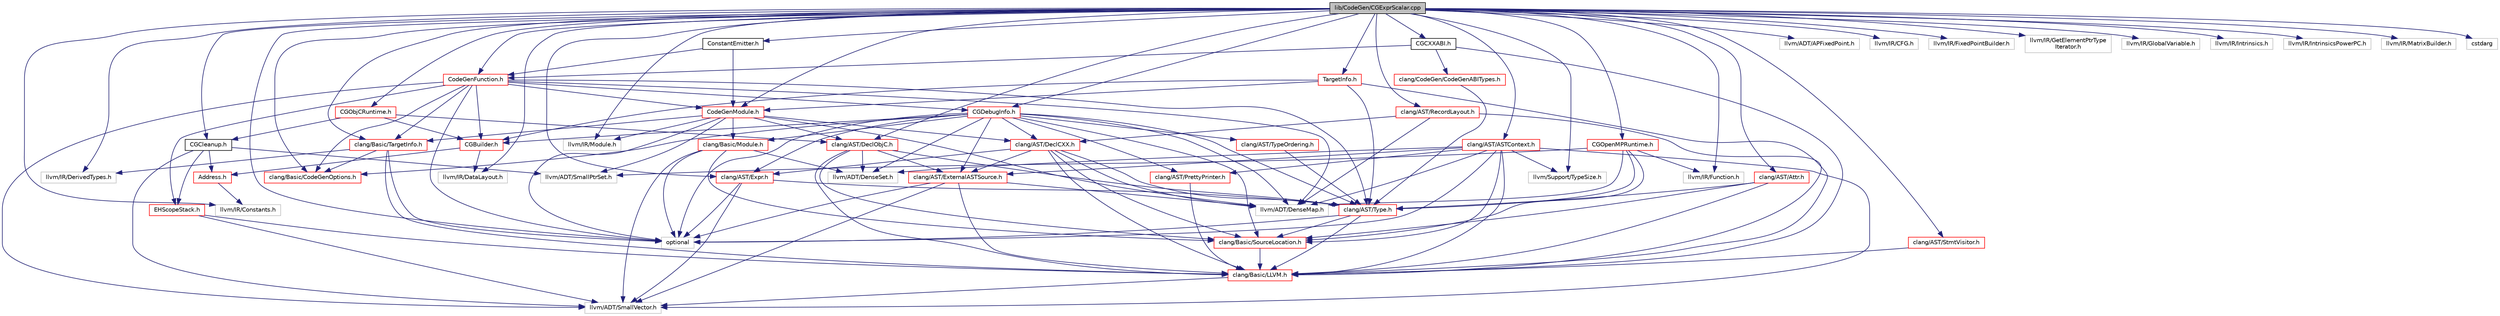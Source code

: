 digraph "lib/CodeGen/CGExprScalar.cpp"
{
 // LATEX_PDF_SIZE
  bgcolor="transparent";
  edge [fontname="Helvetica",fontsize="10",labelfontname="Helvetica",labelfontsize="10"];
  node [fontname="Helvetica",fontsize="10",shape=record];
  Node1 [label="lib/CodeGen/CGExprScalar.cpp",height=0.2,width=0.4,color="black", fillcolor="grey75", style="filled", fontcolor="black",tooltip=" "];
  Node1 -> Node2 [color="midnightblue",fontsize="10",style="solid",fontname="Helvetica"];
  Node2 [label="CGCXXABI.h",height=0.2,width=0.4,color="black",URL="$CGCXXABI_8h.html",tooltip=" "];
  Node2 -> Node3 [color="midnightblue",fontsize="10",style="solid",fontname="Helvetica"];
  Node3 [label="CodeGenFunction.h",height=0.2,width=0.4,color="red",URL="$CodeGenFunction_8h.html",tooltip=" "];
  Node3 -> Node4 [color="midnightblue",fontsize="10",style="solid",fontname="Helvetica"];
  Node4 [label="CGBuilder.h",height=0.2,width=0.4,color="red",URL="$CGBuilder_8h.html",tooltip=" "];
  Node4 -> Node5 [color="midnightblue",fontsize="10",style="solid",fontname="Helvetica"];
  Node5 [label="Address.h",height=0.2,width=0.4,color="red",URL="$Address_8h.html",tooltip=" "];
  Node5 -> Node12 [color="midnightblue",fontsize="10",style="solid",fontname="Helvetica"];
  Node12 [label="llvm/IR/Constants.h",height=0.2,width=0.4,color="grey75",tooltip=" "];
  Node4 -> Node17 [color="midnightblue",fontsize="10",style="solid",fontname="Helvetica"];
  Node17 [label="llvm/IR/DataLayout.h",height=0.2,width=0.4,color="grey75",tooltip=" "];
  Node3 -> Node20 [color="midnightblue",fontsize="10",style="solid",fontname="Helvetica"];
  Node20 [label="CGDebugInfo.h",height=0.2,width=0.4,color="red",URL="$CGDebugInfo_8h.html",tooltip=" "];
  Node20 -> Node4 [color="midnightblue",fontsize="10",style="solid",fontname="Helvetica"];
  Node20 -> Node21 [color="midnightblue",fontsize="10",style="solid",fontname="Helvetica"];
  Node21 [label="clang/AST/DeclCXX.h",height=0.2,width=0.4,color="red",URL="$DeclCXX_8h.html",tooltip=" "];
  Node21 -> Node113 [color="midnightblue",fontsize="10",style="solid",fontname="Helvetica"];
  Node113 [label="clang/AST/Expr.h",height=0.2,width=0.4,color="red",URL="$Expr_8h.html",tooltip=" "];
  Node113 -> Node58 [color="midnightblue",fontsize="10",style="solid",fontname="Helvetica"];
  Node58 [label="clang/AST/Type.h",height=0.2,width=0.4,color="red",URL="$Type_8h.html",tooltip=" "];
  Node58 -> Node39 [color="midnightblue",fontsize="10",style="solid",fontname="Helvetica"];
  Node39 [label="clang/Basic/LLVM.h",height=0.2,width=0.4,color="red",URL="$LLVM_8h.html",tooltip=" "];
  Node39 -> Node41 [color="midnightblue",fontsize="10",style="solid",fontname="Helvetica"];
  Node41 [label="llvm/ADT/SmallVector.h",height=0.2,width=0.4,color="grey75",tooltip=" "];
  Node58 -> Node72 [color="midnightblue",fontsize="10",style="solid",fontname="Helvetica"];
  Node72 [label="clang/Basic/SourceLocation.h",height=0.2,width=0.4,color="red",URL="$SourceLocation_8h.html",tooltip=" "];
  Node72 -> Node39 [color="midnightblue",fontsize="10",style="solid",fontname="Helvetica"];
  Node58 -> Node66 [color="midnightblue",fontsize="10",style="solid",fontname="Helvetica"];
  Node66 [label="optional",height=0.2,width=0.4,color="grey75",tooltip=" "];
  Node113 -> Node41 [color="midnightblue",fontsize="10",style="solid",fontname="Helvetica"];
  Node113 -> Node66 [color="midnightblue",fontsize="10",style="solid",fontname="Helvetica"];
  Node21 -> Node110 [color="midnightblue",fontsize="10",style="solid",fontname="Helvetica"];
  Node110 [label="clang/AST/ExternalASTSource.h",height=0.2,width=0.4,color="red",URL="$ExternalASTSource_8h.html",tooltip=" "];
  Node110 -> Node39 [color="midnightblue",fontsize="10",style="solid",fontname="Helvetica"];
  Node110 -> Node73 [color="midnightblue",fontsize="10",style="solid",fontname="Helvetica"];
  Node73 [label="llvm/ADT/DenseMap.h",height=0.2,width=0.4,color="grey75",tooltip=" "];
  Node110 -> Node41 [color="midnightblue",fontsize="10",style="solid",fontname="Helvetica"];
  Node110 -> Node66 [color="midnightblue",fontsize="10",style="solid",fontname="Helvetica"];
  Node21 -> Node58 [color="midnightblue",fontsize="10",style="solid",fontname="Helvetica"];
  Node21 -> Node39 [color="midnightblue",fontsize="10",style="solid",fontname="Helvetica"];
  Node21 -> Node72 [color="midnightblue",fontsize="10",style="solid",fontname="Helvetica"];
  Node21 -> Node73 [color="midnightblue",fontsize="10",style="solid",fontname="Helvetica"];
  Node20 -> Node113 [color="midnightblue",fontsize="10",style="solid",fontname="Helvetica"];
  Node20 -> Node110 [color="midnightblue",fontsize="10",style="solid",fontname="Helvetica"];
  Node20 -> Node150 [color="midnightblue",fontsize="10",style="solid",fontname="Helvetica"];
  Node150 [label="clang/AST/PrettyPrinter.h",height=0.2,width=0.4,color="red",URL="$PrettyPrinter_8h.html",tooltip=" "];
  Node150 -> Node39 [color="midnightblue",fontsize="10",style="solid",fontname="Helvetica"];
  Node20 -> Node58 [color="midnightblue",fontsize="10",style="solid",fontname="Helvetica"];
  Node20 -> Node151 [color="midnightblue",fontsize="10",style="solid",fontname="Helvetica"];
  Node151 [label="clang/AST/TypeOrdering.h",height=0.2,width=0.4,color="red",URL="$TypeOrdering_8h.html",tooltip=" "];
  Node151 -> Node58 [color="midnightblue",fontsize="10",style="solid",fontname="Helvetica"];
  Node20 -> Node154 [color="midnightblue",fontsize="10",style="solid",fontname="Helvetica"];
  Node154 [label="clang/Basic/CodeGenOptions.h",height=0.2,width=0.4,color="red",URL="$CodeGenOptions_8h.html",tooltip=" "];
  Node20 -> Node161 [color="midnightblue",fontsize="10",style="solid",fontname="Helvetica"];
  Node161 [label="clang/Basic/Module.h",height=0.2,width=0.4,color="red",URL="$Module_8h.html",tooltip=" "];
  Node161 -> Node72 [color="midnightblue",fontsize="10",style="solid",fontname="Helvetica"];
  Node161 -> Node169 [color="midnightblue",fontsize="10",style="solid",fontname="Helvetica"];
  Node169 [label="llvm/ADT/DenseSet.h",height=0.2,width=0.4,color="grey75",tooltip=" "];
  Node161 -> Node41 [color="midnightblue",fontsize="10",style="solid",fontname="Helvetica"];
  Node161 -> Node66 [color="midnightblue",fontsize="10",style="solid",fontname="Helvetica"];
  Node20 -> Node72 [color="midnightblue",fontsize="10",style="solid",fontname="Helvetica"];
  Node20 -> Node73 [color="midnightblue",fontsize="10",style="solid",fontname="Helvetica"];
  Node20 -> Node169 [color="midnightblue",fontsize="10",style="solid",fontname="Helvetica"];
  Node20 -> Node66 [color="midnightblue",fontsize="10",style="solid",fontname="Helvetica"];
  Node3 -> Node195 [color="midnightblue",fontsize="10",style="solid",fontname="Helvetica"];
  Node195 [label="CodeGenModule.h",height=0.2,width=0.4,color="red",URL="$CodeGenModule_8h.html",tooltip=" "];
  Node195 -> Node21 [color="midnightblue",fontsize="10",style="solid",fontname="Helvetica"];
  Node195 -> Node206 [color="midnightblue",fontsize="10",style="solid",fontname="Helvetica"];
  Node206 [label="clang/AST/DeclObjC.h",height=0.2,width=0.4,color="red",URL="$DeclObjC_8h.html",tooltip=" "];
  Node206 -> Node110 [color="midnightblue",fontsize="10",style="solid",fontname="Helvetica"];
  Node206 -> Node58 [color="midnightblue",fontsize="10",style="solid",fontname="Helvetica"];
  Node206 -> Node39 [color="midnightblue",fontsize="10",style="solid",fontname="Helvetica"];
  Node206 -> Node72 [color="midnightblue",fontsize="10",style="solid",fontname="Helvetica"];
  Node206 -> Node169 [color="midnightblue",fontsize="10",style="solid",fontname="Helvetica"];
  Node195 -> Node161 [color="midnightblue",fontsize="10",style="solid",fontname="Helvetica"];
  Node195 -> Node232 [color="midnightblue",fontsize="10",style="solid",fontname="Helvetica"];
  Node232 [label="clang/Basic/TargetInfo.h",height=0.2,width=0.4,color="red",URL="$include_2clang_2Basic_2TargetInfo_8h.html",tooltip=" "];
  Node232 -> Node154 [color="midnightblue",fontsize="10",style="solid",fontname="Helvetica"];
  Node232 -> Node39 [color="midnightblue",fontsize="10",style="solid",fontname="Helvetica"];
  Node232 -> Node228 [color="midnightblue",fontsize="10",style="solid",fontname="Helvetica"];
  Node228 [label="llvm/IR/DerivedTypes.h",height=0.2,width=0.4,color="grey75",tooltip=" "];
  Node232 -> Node66 [color="midnightblue",fontsize="10",style="solid",fontname="Helvetica"];
  Node195 -> Node73 [color="midnightblue",fontsize="10",style="solid",fontname="Helvetica"];
  Node195 -> Node242 [color="midnightblue",fontsize="10",style="solid",fontname="Helvetica"];
  Node242 [label="llvm/ADT/SmallPtrSet.h",height=0.2,width=0.4,color="grey75",tooltip=" "];
  Node195 -> Node229 [color="midnightblue",fontsize="10",style="solid",fontname="Helvetica"];
  Node229 [label="llvm/IR/Module.h",height=0.2,width=0.4,color="grey75",tooltip=" "];
  Node195 -> Node66 [color="midnightblue",fontsize="10",style="solid",fontname="Helvetica"];
  Node3 -> Node224 [color="midnightblue",fontsize="10",style="solid",fontname="Helvetica"];
  Node224 [label="EHScopeStack.h",height=0.2,width=0.4,color="red",URL="$EHScopeStack_8h.html",tooltip=" "];
  Node224 -> Node39 [color="midnightblue",fontsize="10",style="solid",fontname="Helvetica"];
  Node224 -> Node41 [color="midnightblue",fontsize="10",style="solid",fontname="Helvetica"];
  Node3 -> Node58 [color="midnightblue",fontsize="10",style="solid",fontname="Helvetica"];
  Node3 -> Node154 [color="midnightblue",fontsize="10",style="solid",fontname="Helvetica"];
  Node3 -> Node232 [color="midnightblue",fontsize="10",style="solid",fontname="Helvetica"];
  Node3 -> Node73 [color="midnightblue",fontsize="10",style="solid",fontname="Helvetica"];
  Node3 -> Node41 [color="midnightblue",fontsize="10",style="solid",fontname="Helvetica"];
  Node3 -> Node66 [color="midnightblue",fontsize="10",style="solid",fontname="Helvetica"];
  Node2 -> Node39 [color="midnightblue",fontsize="10",style="solid",fontname="Helvetica"];
  Node2 -> Node256 [color="midnightblue",fontsize="10",style="solid",fontname="Helvetica"];
  Node256 [label="clang/CodeGen/CodeGenABITypes.h",height=0.2,width=0.4,color="red",URL="$CodeGenABITypes_8h.html",tooltip=" "];
  Node256 -> Node58 [color="midnightblue",fontsize="10",style="solid",fontname="Helvetica"];
  Node1 -> Node257 [color="midnightblue",fontsize="10",style="solid",fontname="Helvetica"];
  Node257 [label="CGCleanup.h",height=0.2,width=0.4,color="black",URL="$CGCleanup_8h.html",tooltip=" "];
  Node257 -> Node224 [color="midnightblue",fontsize="10",style="solid",fontname="Helvetica"];
  Node257 -> Node5 [color="midnightblue",fontsize="10",style="solid",fontname="Helvetica"];
  Node257 -> Node242 [color="midnightblue",fontsize="10",style="solid",fontname="Helvetica"];
  Node257 -> Node41 [color="midnightblue",fontsize="10",style="solid",fontname="Helvetica"];
  Node1 -> Node20 [color="midnightblue",fontsize="10",style="solid",fontname="Helvetica"];
  Node1 -> Node258 [color="midnightblue",fontsize="10",style="solid",fontname="Helvetica"];
  Node258 [label="CGObjCRuntime.h",height=0.2,width=0.4,color="red",URL="$CGObjCRuntime_8h.html",tooltip=" "];
  Node258 -> Node4 [color="midnightblue",fontsize="10",style="solid",fontname="Helvetica"];
  Node258 -> Node257 [color="midnightblue",fontsize="10",style="solid",fontname="Helvetica"];
  Node258 -> Node206 [color="midnightblue",fontsize="10",style="solid",fontname="Helvetica"];
  Node1 -> Node260 [color="midnightblue",fontsize="10",style="solid",fontname="Helvetica"];
  Node260 [label="CGOpenMPRuntime.h",height=0.2,width=0.4,color="red",URL="$CGOpenMPRuntime_8h.html",tooltip=" "];
  Node260 -> Node58 [color="midnightblue",fontsize="10",style="solid",fontname="Helvetica"];
  Node260 -> Node72 [color="midnightblue",fontsize="10",style="solid",fontname="Helvetica"];
  Node260 -> Node73 [color="midnightblue",fontsize="10",style="solid",fontname="Helvetica"];
  Node260 -> Node242 [color="midnightblue",fontsize="10",style="solid",fontname="Helvetica"];
  Node260 -> Node261 [color="midnightblue",fontsize="10",style="solid",fontname="Helvetica"];
  Node261 [label="llvm/IR/Function.h",height=0.2,width=0.4,color="grey75",tooltip=" "];
  Node1 -> Node3 [color="midnightblue",fontsize="10",style="solid",fontname="Helvetica"];
  Node1 -> Node195 [color="midnightblue",fontsize="10",style="solid",fontname="Helvetica"];
  Node1 -> Node262 [color="midnightblue",fontsize="10",style="solid",fontname="Helvetica"];
  Node262 [label="ConstantEmitter.h",height=0.2,width=0.4,color="black",URL="$ConstantEmitter_8h.html",tooltip=" "];
  Node262 -> Node3 [color="midnightblue",fontsize="10",style="solid",fontname="Helvetica"];
  Node262 -> Node195 [color="midnightblue",fontsize="10",style="solid",fontname="Helvetica"];
  Node1 -> Node263 [color="midnightblue",fontsize="10",style="solid",fontname="Helvetica"];
  Node263 [label="TargetInfo.h",height=0.2,width=0.4,color="red",URL="$lib_2CodeGen_2TargetInfo_8h.html",tooltip=" "];
  Node263 -> Node4 [color="midnightblue",fontsize="10",style="solid",fontname="Helvetica"];
  Node263 -> Node195 [color="midnightblue",fontsize="10",style="solid",fontname="Helvetica"];
  Node263 -> Node58 [color="midnightblue",fontsize="10",style="solid",fontname="Helvetica"];
  Node263 -> Node39 [color="midnightblue",fontsize="10",style="solid",fontname="Helvetica"];
  Node1 -> Node180 [color="midnightblue",fontsize="10",style="solid",fontname="Helvetica"];
  Node180 [label="clang/AST/ASTContext.h",height=0.2,width=0.4,color="red",URL="$ASTContext_8h.html",tooltip=" "];
  Node180 -> Node110 [color="midnightblue",fontsize="10",style="solid",fontname="Helvetica"];
  Node180 -> Node150 [color="midnightblue",fontsize="10",style="solid",fontname="Helvetica"];
  Node180 -> Node39 [color="midnightblue",fontsize="10",style="solid",fontname="Helvetica"];
  Node180 -> Node72 [color="midnightblue",fontsize="10",style="solid",fontname="Helvetica"];
  Node180 -> Node73 [color="midnightblue",fontsize="10",style="solid",fontname="Helvetica"];
  Node180 -> Node169 [color="midnightblue",fontsize="10",style="solid",fontname="Helvetica"];
  Node180 -> Node41 [color="midnightblue",fontsize="10",style="solid",fontname="Helvetica"];
  Node180 -> Node191 [color="midnightblue",fontsize="10",style="solid",fontname="Helvetica"];
  Node191 [label="llvm/Support/TypeSize.h",height=0.2,width=0.4,color="grey75",tooltip=" "];
  Node180 -> Node66 [color="midnightblue",fontsize="10",style="solid",fontname="Helvetica"];
  Node1 -> Node199 [color="midnightblue",fontsize="10",style="solid",fontname="Helvetica"];
  Node199 [label="clang/AST/Attr.h",height=0.2,width=0.4,color="red",URL="$Attr_8h.html",tooltip=" "];
  Node199 -> Node58 [color="midnightblue",fontsize="10",style="solid",fontname="Helvetica"];
  Node199 -> Node39 [color="midnightblue",fontsize="10",style="solid",fontname="Helvetica"];
  Node199 -> Node72 [color="midnightblue",fontsize="10",style="solid",fontname="Helvetica"];
  Node1 -> Node206 [color="midnightblue",fontsize="10",style="solid",fontname="Helvetica"];
  Node1 -> Node113 [color="midnightblue",fontsize="10",style="solid",fontname="Helvetica"];
  Node1 -> Node219 [color="midnightblue",fontsize="10",style="solid",fontname="Helvetica"];
  Node219 [label="clang/AST/RecordLayout.h",height=0.2,width=0.4,color="red",URL="$RecordLayout_8h.html",tooltip=" "];
  Node219 -> Node21 [color="midnightblue",fontsize="10",style="solid",fontname="Helvetica"];
  Node219 -> Node39 [color="midnightblue",fontsize="10",style="solid",fontname="Helvetica"];
  Node219 -> Node73 [color="midnightblue",fontsize="10",style="solid",fontname="Helvetica"];
  Node1 -> Node264 [color="midnightblue",fontsize="10",style="solid",fontname="Helvetica"];
  Node264 [label="clang/AST/StmtVisitor.h",height=0.2,width=0.4,color="red",URL="$StmtVisitor_8h.html",tooltip=" "];
  Node264 -> Node39 [color="midnightblue",fontsize="10",style="solid",fontname="Helvetica"];
  Node1 -> Node154 [color="midnightblue",fontsize="10",style="solid",fontname="Helvetica"];
  Node1 -> Node232 [color="midnightblue",fontsize="10",style="solid",fontname="Helvetica"];
  Node1 -> Node47 [color="midnightblue",fontsize="10",style="solid",fontname="Helvetica"];
  Node47 [label="llvm/ADT/APFixedPoint.h",height=0.2,width=0.4,color="grey75",tooltip=" "];
  Node1 -> Node267 [color="midnightblue",fontsize="10",style="solid",fontname="Helvetica"];
  Node267 [label="llvm/IR/CFG.h",height=0.2,width=0.4,color="grey75",tooltip=" "];
  Node1 -> Node12 [color="midnightblue",fontsize="10",style="solid",fontname="Helvetica"];
  Node1 -> Node17 [color="midnightblue",fontsize="10",style="solid",fontname="Helvetica"];
  Node1 -> Node228 [color="midnightblue",fontsize="10",style="solid",fontname="Helvetica"];
  Node1 -> Node268 [color="midnightblue",fontsize="10",style="solid",fontname="Helvetica"];
  Node268 [label="llvm/IR/FixedPointBuilder.h",height=0.2,width=0.4,color="grey75",tooltip=" "];
  Node1 -> Node261 [color="midnightblue",fontsize="10",style="solid",fontname="Helvetica"];
  Node1 -> Node269 [color="midnightblue",fontsize="10",style="solid",fontname="Helvetica"];
  Node269 [label="llvm/IR/GetElementPtrType\lIterator.h",height=0.2,width=0.4,color="grey75",tooltip=" "];
  Node1 -> Node221 [color="midnightblue",fontsize="10",style="solid",fontname="Helvetica"];
  Node221 [label="llvm/IR/GlobalVariable.h",height=0.2,width=0.4,color="grey75",tooltip=" "];
  Node1 -> Node270 [color="midnightblue",fontsize="10",style="solid",fontname="Helvetica"];
  Node270 [label="llvm/IR/Intrinsics.h",height=0.2,width=0.4,color="grey75",tooltip=" "];
  Node1 -> Node271 [color="midnightblue",fontsize="10",style="solid",fontname="Helvetica"];
  Node271 [label="llvm/IR/IntrinsicsPowerPC.h",height=0.2,width=0.4,color="grey75",tooltip=" "];
  Node1 -> Node272 [color="midnightblue",fontsize="10",style="solid",fontname="Helvetica"];
  Node272 [label="llvm/IR/MatrixBuilder.h",height=0.2,width=0.4,color="grey75",tooltip=" "];
  Node1 -> Node229 [color="midnightblue",fontsize="10",style="solid",fontname="Helvetica"];
  Node1 -> Node191 [color="midnightblue",fontsize="10",style="solid",fontname="Helvetica"];
  Node1 -> Node273 [color="midnightblue",fontsize="10",style="solid",fontname="Helvetica"];
  Node273 [label="cstdarg",height=0.2,width=0.4,color="grey75",tooltip=" "];
  Node1 -> Node66 [color="midnightblue",fontsize="10",style="solid",fontname="Helvetica"];
}
